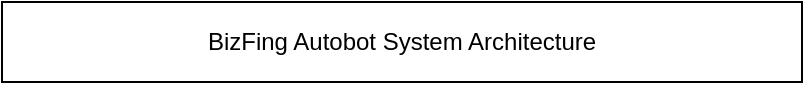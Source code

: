<mxfile version="24.8.3">
  <diagram name="페이지-1" id="f27_Y6Gr1BAmfR6XsMLR">
    <mxGraphModel dx="956" dy="1203" grid="1" gridSize="10" guides="1" tooltips="1" connect="1" arrows="1" fold="1" page="1" pageScale="1" pageWidth="827" pageHeight="1169" math="0" shadow="0">
      <root>
        <mxCell id="0" />
        <mxCell id="1" parent="0" />
        <mxCell id="ksYlxXd8wwqhCW76jKV1-1" value="BizFing Autobot System Architecture" style="rounded=0;whiteSpace=wrap;html=1;" vertex="1" parent="1">
          <mxGeometry x="160" y="120" width="400" height="40" as="geometry" />
        </mxCell>
      </root>
    </mxGraphModel>
  </diagram>
</mxfile>
